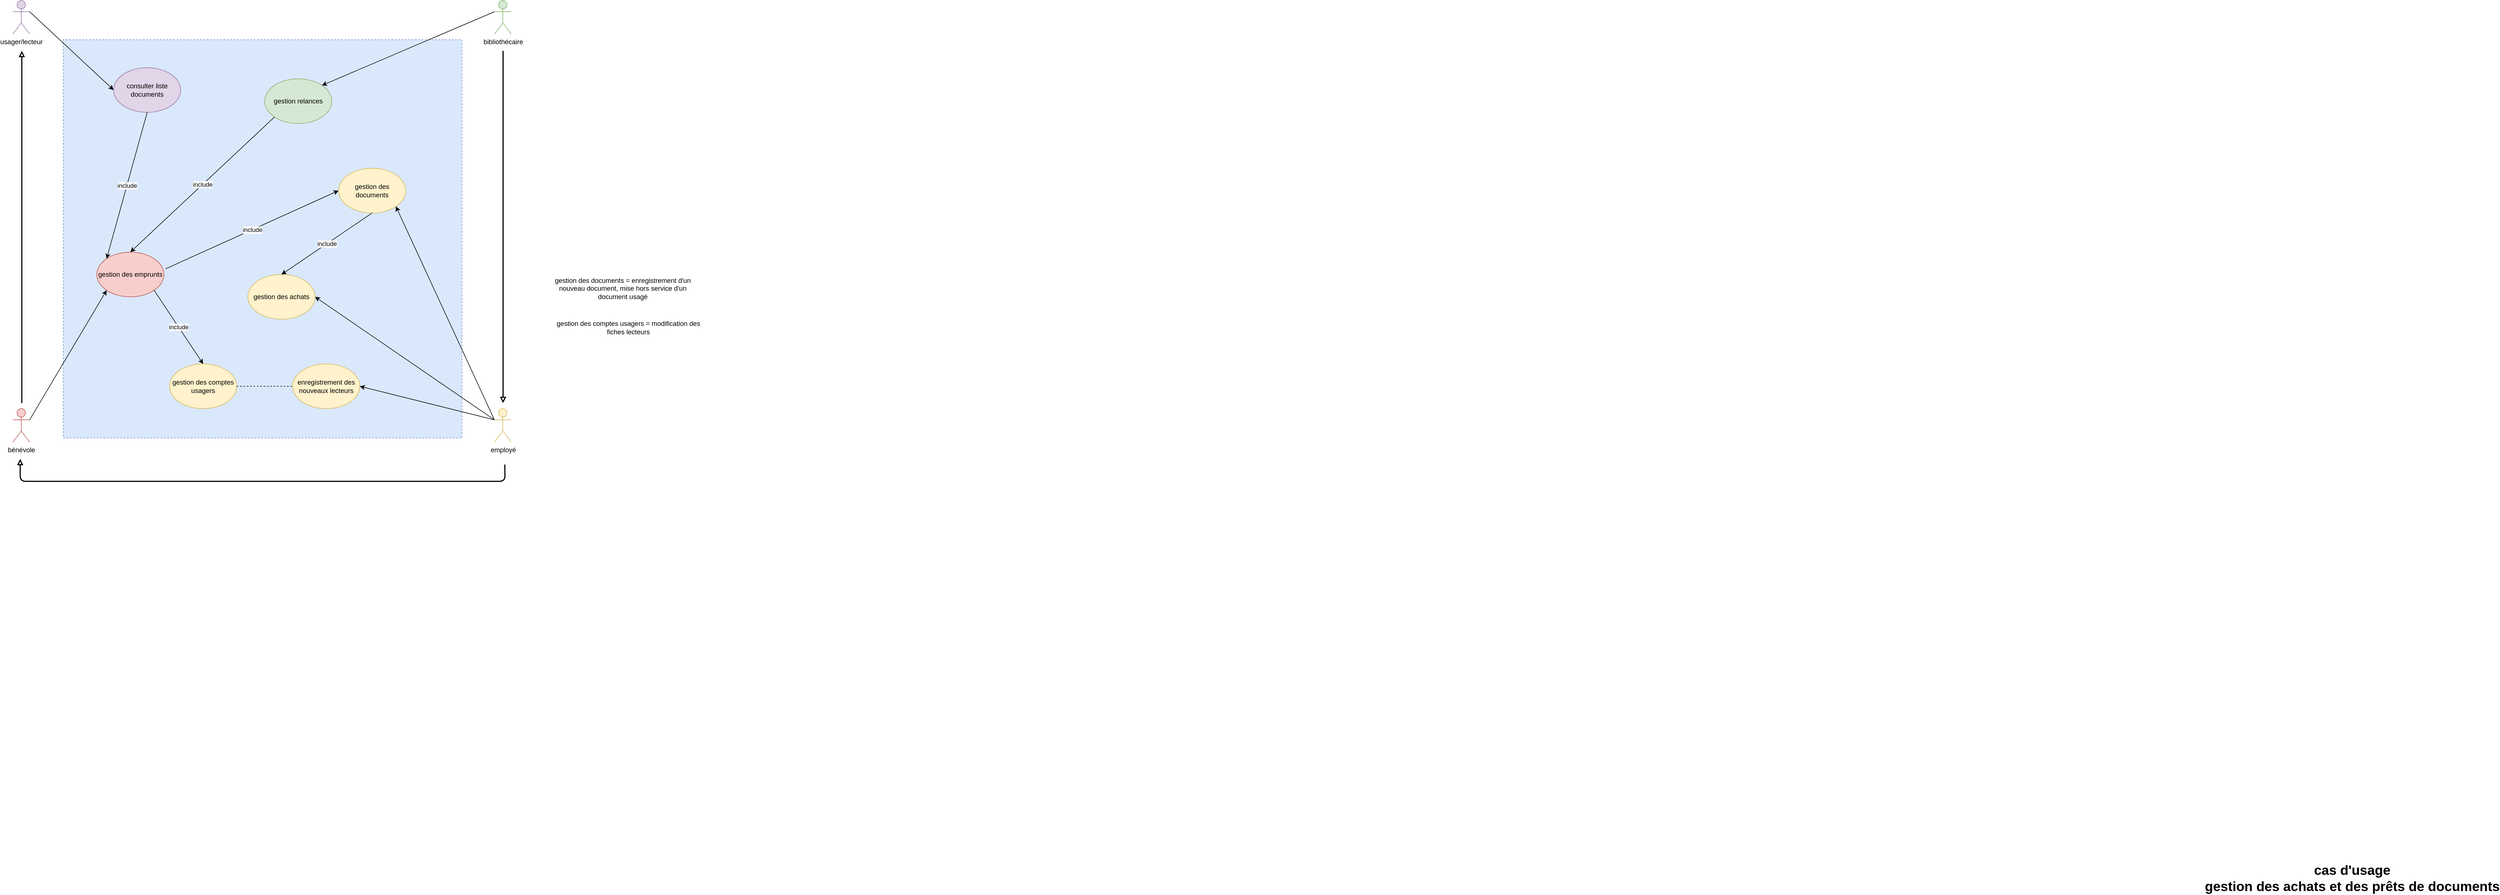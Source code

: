<mxfile version="12.6.2"><diagram id="se7JXWfc5aeuz0r4IsRN" name="Page-1"><mxGraphModel dx="5808" dy="3267" grid="1" gridSize="10" guides="1" tooltips="1" connect="1" arrows="1" fold="1" page="1" pageScale="1" pageWidth="827" pageHeight="1169" math="0" shadow="0"><root><mxCell id="0"/><mxCell id="1" parent="0"/><mxCell id="qfmpkFRoTgJQscJ8w-pA-2" value="" style="whiteSpace=wrap;html=1;aspect=fixed;direction=south;fillColor=#dae8fc;strokeColor=#6c8ebf;dashed=1;" vertex="1" parent="1"><mxGeometry x="-3680" y="-1850" width="712.5" height="712.5" as="geometry"/></mxCell><mxCell id="qfmpkFRoTgJQscJ8w-pA-3" value="usager/lecteur" style="shape=umlActor;verticalLabelPosition=bottom;labelBackgroundColor=#ffffff;verticalAlign=top;html=1;outlineConnect=0;fillColor=#e1d5e7;strokeColor=#9673a6;" vertex="1" parent="1"><mxGeometry x="-3770" y="-1920" width="30" height="60" as="geometry"/></mxCell><mxCell id="qfmpkFRoTgJQscJ8w-pA-6" value="employé" style="shape=umlActor;verticalLabelPosition=bottom;labelBackgroundColor=#ffffff;verticalAlign=top;html=1;outlineConnect=0;fillColor=#fff2cc;strokeColor=#d6b656;" vertex="1" parent="1"><mxGeometry x="-2909.5" y="-1190" width="30" height="60" as="geometry"/></mxCell><mxCell id="qfmpkFRoTgJQscJ8w-pA-7" value="bénévole" style="shape=umlActor;verticalLabelPosition=bottom;labelBackgroundColor=#ffffff;verticalAlign=top;html=1;outlineConnect=0;fillColor=#f8cecc;strokeColor=#b85450;" vertex="1" parent="1"><mxGeometry x="-3770" y="-1190" width="30" height="60" as="geometry"/></mxCell><mxCell id="qfmpkFRoTgJQscJ8w-pA-16" value="consulter liste documents" style="ellipse;whiteSpace=wrap;html=1;fillColor=#e1d5e7;strokeColor=#9673a6;" vertex="1" parent="1"><mxGeometry x="-3590" y="-1800" width="120" height="80" as="geometry"/></mxCell><mxCell id="qfmpkFRoTgJQscJ8w-pA-30" value="bibliothécaire" style="shape=umlActor;verticalLabelPosition=bottom;labelBackgroundColor=#ffffff;verticalAlign=top;html=1;outlineConnect=0;fillColor=#d5e8d4;strokeColor=#82b366;" vertex="1" parent="1"><mxGeometry x="-2909.5" y="-1920" width="30" height="60" as="geometry"/></mxCell><mxCell id="qfmpkFRoTgJQscJ8w-pA-55" value="cas d'usage&lt;br&gt;gestion des achats et des prêts de documents" style="text;strokeColor=none;fillColor=none;html=1;fontSize=24;fontStyle=1;verticalAlign=middle;align=center;" vertex="1" parent="1"><mxGeometry x="170" y="-370" width="480" height="40" as="geometry"/></mxCell><mxCell id="qfmpkFRoTgJQscJ8w-pA-59" value="gestion des emprunts" style="ellipse;whiteSpace=wrap;html=1;fillColor=#f8cecc;strokeColor=#b85450;" vertex="1" parent="1"><mxGeometry x="-3620" y="-1470" width="120" height="80" as="geometry"/></mxCell><mxCell id="qfmpkFRoTgJQscJ8w-pA-61" value="" style="endArrow=classic;html=1;entryX=0;entryY=0.5;entryDx=0;entryDy=0;exitX=1;exitY=0.333;exitDx=0;exitDy=0;exitPerimeter=0;" edge="1" parent="1" source="qfmpkFRoTgJQscJ8w-pA-3" target="qfmpkFRoTgJQscJ8w-pA-16"><mxGeometry width="50" height="50" relative="1" as="geometry"><mxPoint x="-3640" y="-1795" as="sourcePoint"/><mxPoint x="-3590" y="-1845" as="targetPoint"/></mxGeometry></mxCell><mxCell id="qfmpkFRoTgJQscJ8w-pA-64" value="" style="endArrow=classic;html=1;entryX=0;entryY=1;entryDx=0;entryDy=0;exitX=1;exitY=0.333;exitDx=0;exitDy=0;exitPerimeter=0;" edge="1" parent="1" source="qfmpkFRoTgJQscJ8w-pA-7" target="qfmpkFRoTgJQscJ8w-pA-59"><mxGeometry width="50" height="50" relative="1" as="geometry"><mxPoint x="-3740" y="-1210" as="sourcePoint"/><mxPoint x="-3140" y="-1692" as="targetPoint"/></mxGeometry></mxCell><mxCell id="qfmpkFRoTgJQscJ8w-pA-75" value="gestion des achats" style="ellipse;whiteSpace=wrap;html=1;fillColor=#fff2cc;strokeColor=#d6b656;" vertex="1" parent="1"><mxGeometry x="-3350" y="-1430" width="120" height="80" as="geometry"/></mxCell><mxCell id="qfmpkFRoTgJQscJ8w-pA-76" value="" style="endArrow=classic;html=1;exitX=0;exitY=0.333;exitDx=0;exitDy=0;exitPerimeter=0;entryX=1;entryY=0.5;entryDx=0;entryDy=0;" edge="1" parent="1" source="qfmpkFRoTgJQscJ8w-pA-6" target="qfmpkFRoTgJQscJ8w-pA-75"><mxGeometry width="50" height="50" relative="1" as="geometry"><mxPoint x="-3740" y="-1210" as="sourcePoint"/><mxPoint x="-3540" y="-1590" as="targetPoint"/></mxGeometry></mxCell><mxCell id="qfmpkFRoTgJQscJ8w-pA-77" value="enregistrement des nouveaux lecteurs" style="ellipse;whiteSpace=wrap;html=1;fillColor=#fff2cc;strokeColor=#d6b656;" vertex="1" parent="1"><mxGeometry x="-3270" y="-1270" width="120" height="80" as="geometry"/></mxCell><mxCell id="qfmpkFRoTgJQscJ8w-pA-78" value="" style="endArrow=classic;html=1;entryX=1;entryY=0.5;entryDx=0;entryDy=0;exitX=0;exitY=0.333;exitDx=0;exitDy=0;exitPerimeter=0;" edge="1" parent="1" source="qfmpkFRoTgJQscJ8w-pA-6" target="qfmpkFRoTgJQscJ8w-pA-77"><mxGeometry width="50" height="50" relative="1" as="geometry"><mxPoint x="-2910" y="-1210" as="sourcePoint"/><mxPoint x="-3170" y="-1259.5" as="targetPoint"/></mxGeometry></mxCell><mxCell id="qfmpkFRoTgJQscJ8w-pA-79" value="gestion relances" style="ellipse;whiteSpace=wrap;html=1;fillColor=#d5e8d4;strokeColor=#82b366;" vertex="1" parent="1"><mxGeometry x="-3320" y="-1780" width="120" height="80" as="geometry"/></mxCell><mxCell id="qfmpkFRoTgJQscJ8w-pA-80" value="" style="endArrow=classic;html=1;entryX=1;entryY=0;entryDx=0;entryDy=0;exitX=0;exitY=0.333;exitDx=0;exitDy=0;exitPerimeter=0;" edge="1" parent="1" source="qfmpkFRoTgJQscJ8w-pA-30" target="qfmpkFRoTgJQscJ8w-pA-79"><mxGeometry width="50" height="50" relative="1" as="geometry"><mxPoint x="-3090" y="-1700" as="sourcePoint"/><mxPoint x="-3040" y="-1750" as="targetPoint"/></mxGeometry></mxCell><mxCell id="qfmpkFRoTgJQscJ8w-pA-95" value="gestion des comptes usagers" style="ellipse;whiteSpace=wrap;html=1;fillColor=#fff2cc;strokeColor=#d6b656;" vertex="1" parent="1"><mxGeometry x="-3490" y="-1270" width="120" height="80" as="geometry"/></mxCell><mxCell id="qfmpkFRoTgJQscJ8w-pA-100" value="include" style="endArrow=classic;html=1;entryX=0.5;entryY=0;entryDx=0;entryDy=0;exitX=0;exitY=1;exitDx=0;exitDy=0;" edge="1" parent="1" source="qfmpkFRoTgJQscJ8w-pA-79" target="qfmpkFRoTgJQscJ8w-pA-59"><mxGeometry width="50" height="50" relative="1" as="geometry"><mxPoint x="-3370" y="-1620" as="sourcePoint"/><mxPoint x="-3437.574" y="-1598.284" as="targetPoint"/></mxGeometry></mxCell><mxCell id="qfmpkFRoTgJQscJ8w-pA-114" value="include" style="endArrow=classic;html=1;entryX=0.5;entryY=0;entryDx=0;entryDy=0;exitX=1;exitY=1;exitDx=0;exitDy=0;" edge="1" parent="1" source="qfmpkFRoTgJQscJ8w-pA-59" target="qfmpkFRoTgJQscJ8w-pA-95"><mxGeometry width="50" height="50" relative="1" as="geometry"><mxPoint x="-3410" y="-1340" as="sourcePoint"/><mxPoint x="-3360" y="-1390" as="targetPoint"/></mxGeometry></mxCell><mxCell id="qfmpkFRoTgJQscJ8w-pA-119" value="" style="endArrow=none;html=1;exitX=1;exitY=0.5;exitDx=0;exitDy=0;entryX=0;entryY=0.5;entryDx=0;entryDy=0;endFill=0;dashed=1;" edge="1" parent="1" source="qfmpkFRoTgJQscJ8w-pA-95" target="qfmpkFRoTgJQscJ8w-pA-77"><mxGeometry width="50" height="50" relative="1" as="geometry"><mxPoint x="-3220" y="-1330" as="sourcePoint"/><mxPoint x="-3170" y="-1380" as="targetPoint"/></mxGeometry></mxCell><mxCell id="qfmpkFRoTgJQscJ8w-pA-122" value="" style="endArrow=block;html=1;endFill=0;strokeWidth=2;" edge="1" parent="1"><mxGeometry width="50" height="50" relative="1" as="geometry"><mxPoint x="-2894" y="-1830" as="sourcePoint"/><mxPoint x="-2894" y="-1200" as="targetPoint"/></mxGeometry></mxCell><mxCell id="qfmpkFRoTgJQscJ8w-pA-123" value="" style="endArrow=block;html=1;endFill=0;strokeWidth=2;" edge="1" parent="1"><mxGeometry width="50" height="50" relative="1" as="geometry"><mxPoint x="-3754" y="-1200" as="sourcePoint"/><mxPoint x="-3754" y="-1830" as="targetPoint"/></mxGeometry></mxCell><mxCell id="qfmpkFRoTgJQscJ8w-pA-124" value="" style="endArrow=block;html=1;endFill=0;strokeWidth=2;" edge="1" parent="1"><mxGeometry width="50" height="50" relative="1" as="geometry"><mxPoint x="-2890.93" y="-1090" as="sourcePoint"/><mxPoint x="-3756.93" y="-1100" as="targetPoint"/><Array as="points"><mxPoint x="-2890.56" y="-1060"/><mxPoint x="-3316.56" y="-1060"/><mxPoint x="-3756.93" y="-1060"/></Array></mxGeometry></mxCell><mxCell id="qfmpkFRoTgJQscJ8w-pA-125" value="gestion des documents" style="ellipse;whiteSpace=wrap;html=1;fillColor=#fff2cc;strokeColor=#d6b656;" vertex="1" parent="1"><mxGeometry x="-3188" y="-1620" width="120" height="80" as="geometry"/></mxCell><mxCell id="qfmpkFRoTgJQscJ8w-pA-126" value="gestion des documents = enregistrement d'un nouveau document, mise hors service d'un document usagé" style="text;html=1;strokeColor=none;fillColor=none;align=center;verticalAlign=middle;whiteSpace=wrap;rounded=0;" vertex="1" parent="1"><mxGeometry x="-2820" y="-1430" width="280" height="50" as="geometry"/></mxCell><mxCell id="qfmpkFRoTgJQscJ8w-pA-127" value="gestion des comptes usagers = modification des fiches lecteurs" style="text;html=1;strokeColor=none;fillColor=none;align=center;verticalAlign=middle;whiteSpace=wrap;rounded=0;" vertex="1" parent="1"><mxGeometry x="-2810" y="-1360" width="280" height="50" as="geometry"/></mxCell><mxCell id="qfmpkFRoTgJQscJ8w-pA-128" value="" style="endArrow=classic;html=1;strokeWidth=1;exitX=0;exitY=0.333;exitDx=0;exitDy=0;exitPerimeter=0;entryX=1;entryY=1;entryDx=0;entryDy=0;endFill=1;" edge="1" parent="1" source="qfmpkFRoTgJQscJ8w-pA-6" target="qfmpkFRoTgJQscJ8w-pA-125"><mxGeometry width="50" height="50" relative="1" as="geometry"><mxPoint x="-3110" y="-1500" as="sourcePoint"/><mxPoint x="-3060" y="-1550" as="targetPoint"/></mxGeometry></mxCell><mxCell id="qfmpkFRoTgJQscJ8w-pA-133" value="include" style="endArrow=classic;html=1;strokeColor=#000000;strokeWidth=1;entryX=0;entryY=0.5;entryDx=0;entryDy=0;exitX=1.022;exitY=0.376;exitDx=0;exitDy=0;exitPerimeter=0;" edge="1" parent="1" source="qfmpkFRoTgJQscJ8w-pA-59" target="qfmpkFRoTgJQscJ8w-pA-125"><mxGeometry width="50" height="50" relative="1" as="geometry"><mxPoint x="-3370" y="-1500" as="sourcePoint"/><mxPoint x="-3320" y="-1550" as="targetPoint"/></mxGeometry></mxCell><mxCell id="qfmpkFRoTgJQscJ8w-pA-134" value="include" style="endArrow=classic;html=1;strokeColor=#000000;strokeWidth=1;exitX=0.5;exitY=1;exitDx=0;exitDy=0;entryX=0.5;entryY=0;entryDx=0;entryDy=0;" edge="1" parent="1" source="qfmpkFRoTgJQscJ8w-pA-125" target="qfmpkFRoTgJQscJ8w-pA-75"><mxGeometry width="50" height="50" relative="1" as="geometry"><mxPoint x="-3260" y="-1460" as="sourcePoint"/><mxPoint x="-3210" y="-1510" as="targetPoint"/></mxGeometry></mxCell><mxCell id="qfmpkFRoTgJQscJ8w-pA-135" value="include" style="endArrow=classic;html=1;strokeColor=#000000;strokeWidth=1;entryX=0;entryY=0;entryDx=0;entryDy=0;exitX=0.5;exitY=1;exitDx=0;exitDy=0;" edge="1" parent="1" source="qfmpkFRoTgJQscJ8w-pA-16" target="qfmpkFRoTgJQscJ8w-pA-59"><mxGeometry width="50" height="50" relative="1" as="geometry"><mxPoint x="-3600" y="-1620" as="sourcePoint"/><mxPoint x="-3550" y="-1670" as="targetPoint"/></mxGeometry></mxCell></root></mxGraphModel></diagram></mxfile>